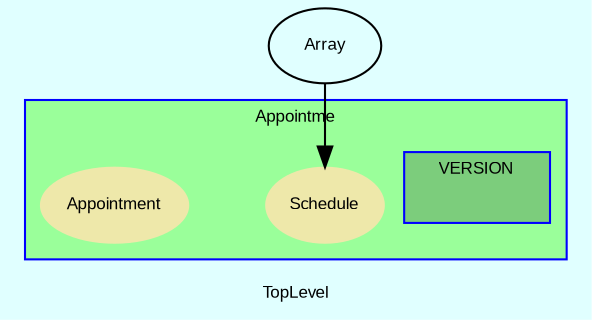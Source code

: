 digraph TopLevel {
    label = "TopLevel"
    compound = true
    fontname = Arial
    fontsize = 8
    bgcolor = lightcyan1
    node [
        color = black,
        fontname = Arial,
        fontsize = 8
    ]

    Array [
        URL = "classes/Array.html",
        label = "Array"
    ]

    Array -> Appointme__Schedule [

    ]

    subgraph cluster_Appointme {
        label = "Appointme"
        fillcolor = palegreen1
        URL = "classes/Appointme.html"
        color = blue
        fontname = Arial
        style = filled
        Appointme [
            shape = plaintext,
            height = 0.01,
            width = 0.01,
            label = ""
        ]

        Appointme__Appointment [
            fontcolor = black,
            shape = ellipse,
            URL = "classes/Appointme/Appointment.html",
            color = palegoldenrod,
            style = filled,
            label = "Appointment"
        ]

        Appointme__Schedule [
            fontcolor = black,
            shape = ellipse,
            URL = "classes/Appointme/Schedule.html",
            color = palegoldenrod,
            style = filled,
            label = "Schedule"
        ]

        subgraph cluster_Appointme__VERSION {
            label = "VERSION"
            fillcolor = palegreen3
            URL = "classes/Appointme/VERSION.html"
            color = blue
            fontname = Arial
            style = filled
            Appointme__VERSION [
                shape = plaintext,
                height = 0.01,
                width = 0.75,
                label = ""
            ]

        }

    }

}

